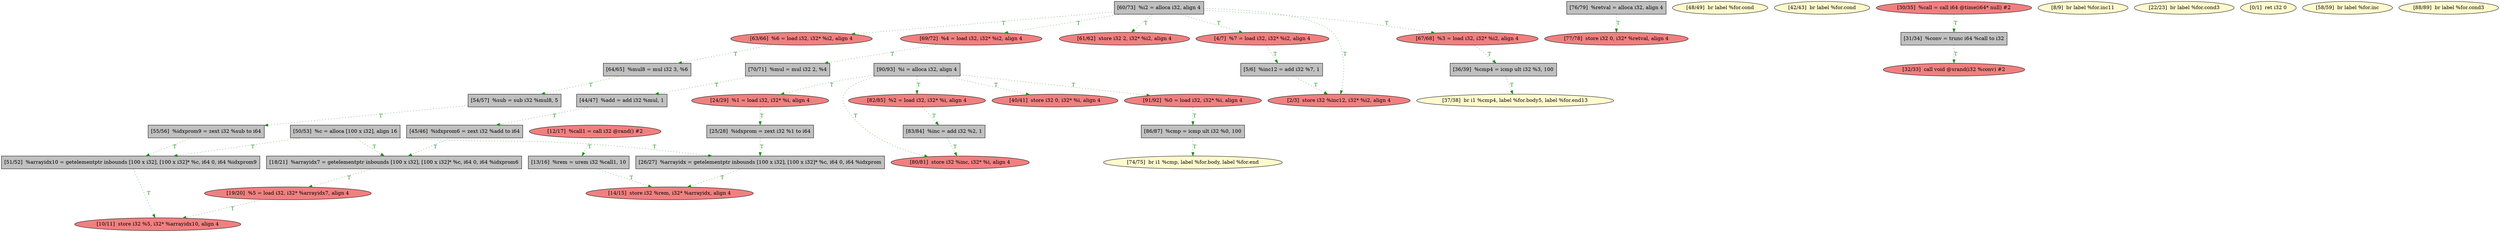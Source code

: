 
digraph G {


node140 [fillcolor=grey,label="[51/52]  %arrayidx10 = getelementptr inbounds [100 x i32], [100 x i32]* %c, i64 0, i64 %idxprom9",shape=rectangle,style=filled ]
node139 [fillcolor=grey,label="[5/6]  %inc12 = add i32 %7, 1",shape=rectangle,style=filled ]
node137 [fillcolor=grey,label="[50/53]  %c = alloca [100 x i32], align 16",shape=rectangle,style=filled ]
node136 [fillcolor=lightcoral,label="[61/62]  store i32 2, i32* %i2, align 4",shape=ellipse,style=filled ]
node135 [fillcolor=grey,label="[54/57]  %sub = sub i32 %mul8, 5",shape=rectangle,style=filled ]
node133 [fillcolor=lightcoral,label="[82/85]  %2 = load i32, i32* %i, align 4",shape=ellipse,style=filled ]
node131 [fillcolor=grey,label="[55/56]  %idxprom9 = zext i32 %sub to i64",shape=rectangle,style=filled ]
node109 [fillcolor=lightcoral,label="[19/20]  %5 = load i32, i32* %arrayidx7, align 4",shape=ellipse,style=filled ]
node114 [fillcolor=lightcoral,label="[2/3]  store i32 %inc12, i32* %i2, align 4",shape=ellipse,style=filled ]
node106 [fillcolor=grey,label="[70/71]  %mul = mul i32 2, %4",shape=rectangle,style=filled ]
node113 [fillcolor=grey,label="[18/21]  %arrayidx7 = getelementptr inbounds [100 x i32], [100 x i32]* %c, i64 0, i64 %idxprom6",shape=rectangle,style=filled ]
node105 [fillcolor=lightcoral,label="[77/78]  store i32 0, i32* %retval, align 4",shape=ellipse,style=filled ]
node132 [fillcolor=lightcoral,label="[63/66]  %6 = load i32, i32* %i2, align 4",shape=ellipse,style=filled ]
node104 [fillcolor=lemonchiffon,label="[48/49]  br label %for.cond",shape=ellipse,style=filled ]
node108 [fillcolor=lemonchiffon,label="[37/38]  br i1 %cmp4, label %for.body5, label %for.end13",shape=ellipse,style=filled ]
node102 [fillcolor=lemonchiffon,label="[42/43]  br label %for.cond",shape=ellipse,style=filled ]
node126 [fillcolor=lightcoral,label="[32/33]  call void @srand(i32 %conv) #2",shape=ellipse,style=filled ]
node101 [fillcolor=lightcoral,label="[40/41]  store i32 0, i32* %i, align 4",shape=ellipse,style=filled ]
node95 [fillcolor=lightcoral,label="[24/29]  %1 = load i32, i32* %i, align 4",shape=ellipse,style=filled ]
node98 [fillcolor=grey,label="[31/34]  %conv = trunc i64 %call to i32",shape=rectangle,style=filled ]
node100 [fillcolor=grey,label="[36/39]  %cmp4 = icmp ult i32 %3, 100",shape=rectangle,style=filled ]
node117 [fillcolor=lemonchiffon,label="[8/9]  br label %for.inc11",shape=ellipse,style=filled ]
node120 [fillcolor=lightcoral,label="[67/68]  %3 = load i32, i32* %i2, align 4",shape=ellipse,style=filled ]
node103 [fillcolor=grey,label="[44/47]  %add = add i32 %mul, 1",shape=rectangle,style=filled ]
node107 [fillcolor=grey,label="[60/73]  %i2 = alloca i32, align 4",shape=rectangle,style=filled ]
node97 [fillcolor=grey,label="[13/16]  %rem = urem i32 %call1, 10",shape=rectangle,style=filled ]
node112 [fillcolor=lightcoral,label="[12/17]  %call1 = call i32 @rand() #2",shape=ellipse,style=filled ]
node121 [fillcolor=grey,label="[90/93]  %i = alloca i32, align 4",shape=rectangle,style=filled ]
node94 [fillcolor=lemonchiffon,label="[22/23]  br label %for.cond3",shape=ellipse,style=filled ]
node116 [fillcolor=lemonchiffon,label="[0/1]  ret i32 0",shape=ellipse,style=filled ]
node110 [fillcolor=grey,label="[76/79]  %retval = alloca i32, align 4",shape=rectangle,style=filled ]
node99 [fillcolor=lightcoral,label="[30/35]  %call = call i64 @time(i64* null) #2",shape=ellipse,style=filled ]
node111 [fillcolor=lemonchiffon,label="[74/75]  br i1 %cmp, label %for.body, label %for.end",shape=ellipse,style=filled ]
node115 [fillcolor=lightcoral,label="[10/11]  store i32 %5, i32* %arrayidx10, align 4",shape=ellipse,style=filled ]
node134 [fillcolor=lemonchiffon,label="[58/59]  br label %for.inc",shape=ellipse,style=filled ]
node122 [fillcolor=grey,label="[83/84]  %inc = add i32 %2, 1",shape=rectangle,style=filled ]
node118 [fillcolor=lightcoral,label="[4/7]  %7 = load i32, i32* %i2, align 4",shape=ellipse,style=filled ]
node119 [fillcolor=lightcoral,label="[14/15]  store i32 %rem, i32* %arrayidx, align 4",shape=ellipse,style=filled ]
node138 [fillcolor=lightcoral,label="[80/81]  store i32 %inc, i32* %i, align 4",shape=ellipse,style=filled ]
node123 [fillcolor=lightcoral,label="[69/72]  %4 = load i32, i32* %i2, align 4",shape=ellipse,style=filled ]
node124 [fillcolor=lightcoral,label="[91/92]  %0 = load i32, i32* %i, align 4",shape=ellipse,style=filled ]
node125 [fillcolor=grey,label="[64/65]  %mul8 = mul i32 3, %6",shape=rectangle,style=filled ]
node130 [fillcolor=grey,label="[45/46]  %idxprom6 = zext i32 %add to i64",shape=rectangle,style=filled ]
node129 [fillcolor=grey,label="[86/87]  %cmp = icmp ult i32 %0, 100",shape=rectangle,style=filled ]
node96 [fillcolor=grey,label="[26/27]  %arrayidx = getelementptr inbounds [100 x i32], [100 x i32]* %c, i64 0, i64 %idxprom",shape=rectangle,style=filled ]
node127 [fillcolor=grey,label="[25/28]  %idxprom = zext i32 %1 to i64",shape=rectangle,style=filled ]
node128 [fillcolor=lemonchiffon,label="[88/89]  br label %for.cond3",shape=ellipse,style=filled ]

node100->node108 [style=dotted,color=forestgreen,label="T",fontcolor=forestgreen ]
node140->node115 [style=dotted,color=forestgreen,label="T",fontcolor=forestgreen ]
node96->node119 [style=dotted,color=forestgreen,label="T",fontcolor=forestgreen ]
node133->node122 [style=dotted,color=forestgreen,label="T",fontcolor=forestgreen ]
node110->node105 [style=dotted,color=forestgreen,label="T",fontcolor=forestgreen ]
node107->node114 [style=dotted,color=forestgreen,label="T",fontcolor=forestgreen ]
node118->node139 [style=dotted,color=forestgreen,label="T",fontcolor=forestgreen ]
node137->node140 [style=dotted,color=forestgreen,label="T",fontcolor=forestgreen ]
node121->node95 [style=dotted,color=forestgreen,label="T",fontcolor=forestgreen ]
node124->node129 [style=dotted,color=forestgreen,label="T",fontcolor=forestgreen ]
node121->node124 [style=dotted,color=forestgreen,label="T",fontcolor=forestgreen ]
node127->node96 [style=dotted,color=forestgreen,label="T",fontcolor=forestgreen ]
node132->node125 [style=dotted,color=forestgreen,label="T",fontcolor=forestgreen ]
node107->node132 [style=dotted,color=forestgreen,label="T",fontcolor=forestgreen ]
node106->node103 [style=dotted,color=forestgreen,label="T",fontcolor=forestgreen ]
node137->node113 [style=dotted,color=forestgreen,label="T",fontcolor=forestgreen ]
node139->node114 [style=dotted,color=forestgreen,label="T",fontcolor=forestgreen ]
node95->node127 [style=dotted,color=forestgreen,label="T",fontcolor=forestgreen ]
node123->node106 [style=dotted,color=forestgreen,label="T",fontcolor=forestgreen ]
node107->node136 [style=dotted,color=forestgreen,label="T",fontcolor=forestgreen ]
node109->node115 [style=dotted,color=forestgreen,label="T",fontcolor=forestgreen ]
node112->node97 [style=dotted,color=forestgreen,label="T",fontcolor=forestgreen ]
node129->node111 [style=dotted,color=forestgreen,label="T",fontcolor=forestgreen ]
node97->node119 [style=dotted,color=forestgreen,label="T",fontcolor=forestgreen ]
node107->node123 [style=dotted,color=forestgreen,label="T",fontcolor=forestgreen ]
node137->node96 [style=dotted,color=forestgreen,label="T",fontcolor=forestgreen ]
node135->node131 [style=dotted,color=forestgreen,label="T",fontcolor=forestgreen ]
node99->node98 [style=dotted,color=forestgreen,label="T",fontcolor=forestgreen ]
node120->node100 [style=dotted,color=forestgreen,label="T",fontcolor=forestgreen ]
node113->node109 [style=dotted,color=forestgreen,label="T",fontcolor=forestgreen ]
node122->node138 [style=dotted,color=forestgreen,label="T",fontcolor=forestgreen ]
node107->node120 [style=dotted,color=forestgreen,label="T",fontcolor=forestgreen ]
node121->node138 [style=dotted,color=forestgreen,label="T",fontcolor=forestgreen ]
node98->node126 [style=dotted,color=forestgreen,label="T",fontcolor=forestgreen ]
node121->node133 [style=dotted,color=forestgreen,label="T",fontcolor=forestgreen ]
node130->node113 [style=dotted,color=forestgreen,label="T",fontcolor=forestgreen ]
node131->node140 [style=dotted,color=forestgreen,label="T",fontcolor=forestgreen ]
node125->node135 [style=dotted,color=forestgreen,label="T",fontcolor=forestgreen ]
node121->node101 [style=dotted,color=forestgreen,label="T",fontcolor=forestgreen ]
node103->node130 [style=dotted,color=forestgreen,label="T",fontcolor=forestgreen ]
node107->node118 [style=dotted,color=forestgreen,label="T",fontcolor=forestgreen ]


}

